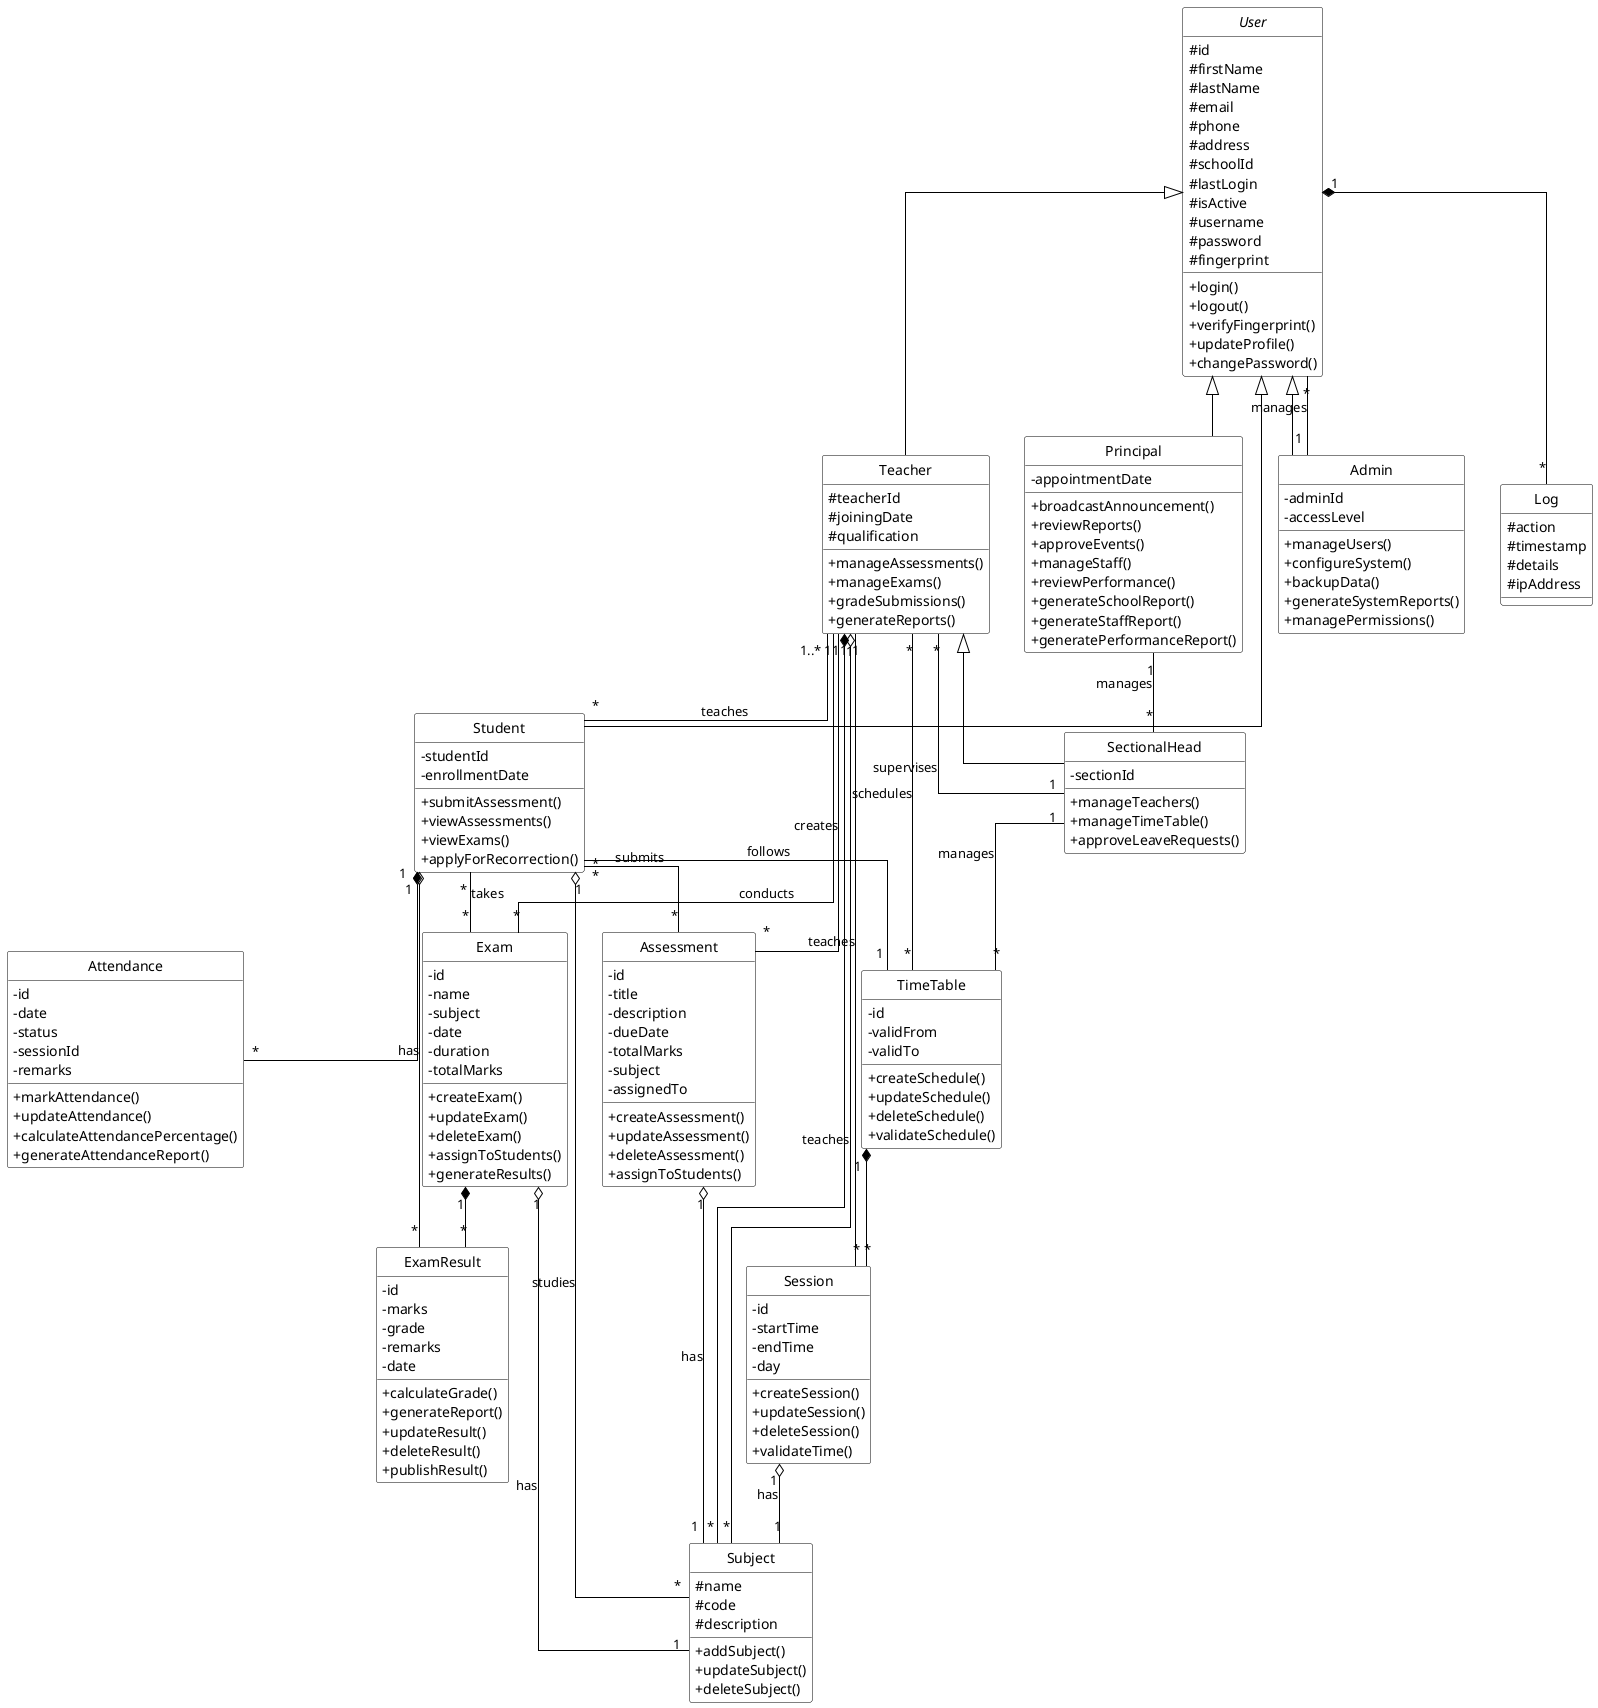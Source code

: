 @startuml School Management System - Class Diagram

' Layout settings
skinparam Linetype ortho
skinparam classAttributeIconSize 0
hide circle

' Style settings
skinparam class {
    color black
    BackgroundColor white
    BorderColor black
    ArrowColor black
}

class Subject {
    # name
    # code
    # description

    + addSubject()
    + updateSubject()
    + deleteSubject()
}

abstract class User {
    # id
    # firstName
    # lastName
    # email
    # phone
    # address
    # schoolId
    # lastLogin
    # isActive
    # username
    # password
    # fingerprint
    
    + login()
    + logout()
    + verifyFingerprint()
    + updateProfile()
    + changePassword()
}

class Student {
    - studentId
    - enrollmentDate
    
    + submitAssessment()
    + viewAssessments()
    + viewExams()
    + applyForRecorrection()
}

class Teacher {
    # teacherId
    # joiningDate
    # qualification
    
    + manageAssessments()
    + manageExams()
    + gradeSubmissions()
    + generateReports()
}

class SectionalHead {
    - sectionId
    
    + manageTeachers()
    + manageTimeTable()
    + approveLeaveRequests()
}

class Principal {
    - appointmentDate
    
    + broadcastAnnouncement()
    + reviewReports()
    + approveEvents()
    + manageStaff()
    + reviewPerformance()
    + generateSchoolReport()
    + generateStaffReport()
    + generatePerformanceReport()
}

class Admin {
    - adminId
    - accessLevel
    
    + manageUsers()
    + configureSystem()
    + backupData()
    + generateSystemReports()
    + managePermissions()
}

class Assessment {
    - id
    - title
    - description
    - dueDate
    - totalMarks
    - subject
    - assignedTo
    
    + createAssessment()
    + updateAssessment()
    + deleteAssessment()
    + assignToStudents()
}

class Exam {
    - id
    - name
    - subject
    - date
    - duration
    - totalMarks
    
    + createExam()
    + updateExam()
    + deleteExam()
    + assignToStudents()
    + generateResults()
}

class ExamResult {
    - id
    - marks
    - grade
    - remarks
    - date
    
    + calculateGrade()
    + generateReport()
    + updateResult()
    + deleteResult()
    + publishResult()
}

class TimeTable {
    - id
    - validFrom
    - validTo
    
    + createSchedule()
    + updateSchedule()
    + deleteSchedule()
    + validateSchedule()
}

class Session {
    - id
    - startTime
    - endTime
    - day
    
    + createSession()
    + updateSession()
    + deleteSession()
    + validateTime()
}

class Attendance {
    - id
    - date
    - status
    - sessionId
    - remarks
    
    + markAttendance()
    + updateAttendance()
    + calculateAttendancePercentage()
    + generateAttendanceReport()
}

class Log {
    # action
    # timestamp
    # details
    # ipAddress
}

' Inheritance relationships
User <|-- Student
User <|-- Teacher
User <|-- Principal
User <|-- Admin
Teacher <|-- SectionalHead

' Compositions relationships
User "1" *-- "*" Log
Student "1" *-- "*" Attendance
Teacher "1" *-- "*" Subject
TimeTable "1" *-- "*" Session
Exam "1" *-- "*" ExamResult

' Aggregations relationships
Session "1" o-- "1" Subject : has
Assessment "1" o-- "1" Subject : has
Exam "1" o-- "1" Subject : has
Student "1" o-- "*" Subject : studies
Student "1" o-- "*" ExamResult : has
Teacher "1" o-- "*" Subject : teaches

' Assosiation relationships
Student "*" -- "*" Assessment : submits
Student "*" -- "*" Exam : takes
Student "*" -- "1" TimeTable : follows
Teacher "1..*" -- "*" Student : teaches
Teacher "*" -- "*" TimeTable : schedules
Teacher "1" -- "*" Assessment : creates
Teacher "1" -- "*" Session : teaches
Teacher "1" -- "*" Exam : conducts
SectionalHead "1" -- "*" Teacher : supervises
SectionalHead "1" -- "*" TimeTable : manages
Principal "1" -- "*" SectionalHead : manages
Admin "1" -- "*" User : manages

@enduml
